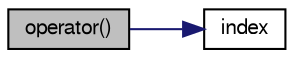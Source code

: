 digraph "operator()"
{
  bgcolor="transparent";
  edge [fontname="FreeSans",fontsize="10",labelfontname="FreeSans",labelfontsize="10"];
  node [fontname="FreeSans",fontsize="10",shape=record];
  rankdir="LR";
  Node618 [label="operator()",height=0.2,width=0.4,color="black", fillcolor="grey75", style="filled", fontcolor="black"];
  Node618 -> Node619 [color="midnightblue",fontsize="10",style="solid",fontname="FreeSans"];
  Node619 [label="index",height=0.2,width=0.4,color="black",URL="$a21674.html#a5b45e560ea9669af82205fb6711d24b7",tooltip="Return index into m. "];
}
